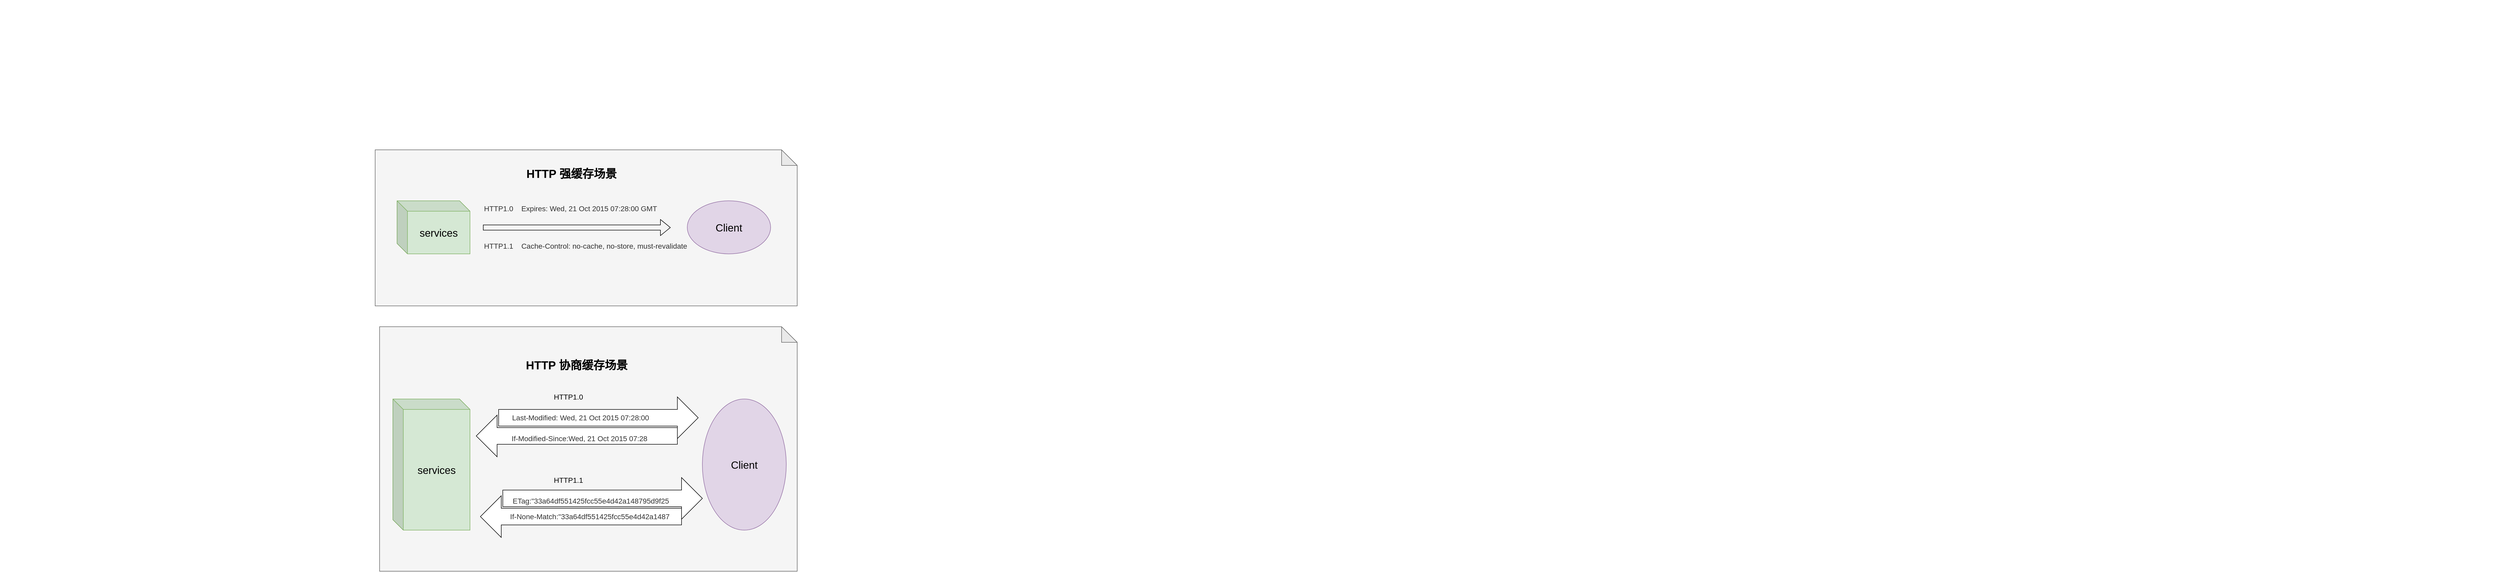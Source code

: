 <mxfile version="24.8.2">
  <diagram name="第 1 页" id="DbmlMGLHzKZM9mg4Dpf4">
    <mxGraphModel dx="5357" dy="940" grid="1" gridSize="10" guides="1" tooltips="1" connect="1" arrows="1" fold="1" page="1" pageScale="1" pageWidth="1654" pageHeight="2336" math="0" shadow="0">
      <root>
        <mxCell id="0" />
        <mxCell id="1" parent="0" />
        <mxCell id="WCnzFGMPaooNy39UXhG2-32" value="" style="shape=note;whiteSpace=wrap;html=1;backgroundOutline=1;darkOpacity=0.05;fillColor=#f5f5f5;fontColor=#333333;strokeColor=#666666;movable=0;resizable=0;rotatable=0;deletable=0;editable=0;locked=1;connectable=0;fontSize=14;" parent="1" vertex="1">
          <mxGeometry x="-1160" y="358" width="810" height="300" as="geometry" />
        </mxCell>
        <mxCell id="WCnzFGMPaooNy39UXhG2-9" value="&lt;font style=&quot;font-size: 20px;&quot;&gt;services&lt;/font&gt;" style="shape=cube;whiteSpace=wrap;html=1;boundedLbl=1;backgroundOutline=1;darkOpacity=0.05;darkOpacity2=0.1;fontSize=14;fillColor=#d5e8d4;strokeColor=#82b366;movable=0;resizable=0;rotatable=0;deletable=0;editable=0;locked=1;connectable=0;" parent="1" vertex="1">
          <mxGeometry x="-1118" y="456" width="140" height="102" as="geometry" />
        </mxCell>
        <mxCell id="WCnzFGMPaooNy39UXhG2-10" value="Client" style="ellipse;whiteSpace=wrap;html=1;fontSize=20;fillColor=#e1d5e7;strokeColor=#9673a6;movable=0;resizable=0;rotatable=0;deletable=0;editable=0;locked=1;connectable=0;" parent="1" vertex="1">
          <mxGeometry x="-561" y="456" width="160" height="102" as="geometry" />
        </mxCell>
        <mxCell id="WCnzFGMPaooNy39UXhG2-11" value="HTTP 强缓存场景" style="text;html=1;align=center;verticalAlign=middle;whiteSpace=wrap;rounded=0;fontStyle=1;fontSize=22;movable=0;resizable=0;rotatable=0;deletable=0;editable=0;locked=1;connectable=0;" parent="1" vertex="1">
          <mxGeometry x="-878" y="390" width="190" height="30" as="geometry" />
        </mxCell>
        <mxCell id="WCnzFGMPaooNy39UXhG2-16" value="&lt;span style=&quot;color: rgba(0, 0, 0, 0); font-family: monospace; font-size: 14px; text-align: start;&quot;&gt;%3CmxGraphModel%3E%3Croot%3E%3CmxCell%20id%3D%220%22%2F%3E%3CmxCell%20id%3D%221%22%20parent%3D%220%22%2F%3E%3CmxCell%20id%3D%222%22%20style%3D%22edgeStyle%3DorthogonalEdgeStyle%3Brounded%3D0%3BorthogonalLoop%3D1%3BjettySize%3Dauto%3Bhtml%3D1%3B%22%20edge%3D%221%22%20parent%3D%221%22%3E%3CmxGeometry%20relative%3D%221%22%20as%3D%22geometry%22%3E%3CmxPoint%20x%3D%22630%22%20y%3D%2285%22%20as%3D%22targetPoint%22%2F%3E%3CmxPoint%20x%3D%22480%22%20y%3D%2285%22%20as%3D%22sourcePoint%22%2F%3E%3C%2FmxGeometry%3E%3C%2FmxCell%3E%3C%2Froot%3E%3C%2FmxGraphModel%3E&lt;/span&gt;" style="text;html=1;align=center;verticalAlign=middle;resizable=0;points=[];autosize=1;strokeColor=none;fillColor=none;movable=0;rotatable=0;deletable=0;editable=0;locked=1;connectable=0;fontSize=14;" parent="1" vertex="1">
          <mxGeometry x="-1803" y="70" width="4720" height="30" as="geometry" />
        </mxCell>
        <mxCell id="WCnzFGMPaooNy39UXhG2-24" value="&lt;span style=&quot;color: rgba(0, 0, 0, 0); font-family: monospace; font-size: 14px; text-align: start;&quot;&gt;%3CmxGraphModel%3E%3Croot%3E%3CmxCell%20id%3D%220%22%2F%3E%3CmxCell%20id%3D%221%22%20parent%3D%220%22%2F%3E%3CmxCell%20id%3D%222%22%20style%3D%22edgeStyle%3DorthogonalEdgeStyle%3Brounded%3D0%3BorthogonalLoop%3D1%3BjettySize%3Dauto%3Bhtml%3D1%3B%22%20edge%3D%221%22%20parent%3D%221%22%3E%3CmxGeometry%20relative%3D%221%22%20as%3D%22geometry%22%3E%3CmxPoint%20x%3D%22630%22%20y%3D%2285%22%20as%3D%22targetPoint%22%2F%3E%3CmxPoint%20x%3D%22480%22%20y%3D%2285%22%20as%3D%22sourcePoint%22%2F%3E%3C%2FmxGeometry%3E%3C%2FmxCell%3E%3C%2Froot%3E%3C%2FmxGraphModel%3E&lt;/span&gt;" style="text;html=1;align=center;verticalAlign=middle;resizable=0;points=[];autosize=1;strokeColor=none;fillColor=none;movable=0;rotatable=0;deletable=0;editable=0;locked=1;connectable=0;fontSize=14;" parent="1" vertex="1">
          <mxGeometry x="-1838" y="118" width="4720" height="30" as="geometry" />
        </mxCell>
        <mxCell id="WCnzFGMPaooNy39UXhG2-26" value="&lt;h1 style=&quot;margin-top: 0px; font-size: 14px;&quot;&gt;&lt;span style=&quot;font-weight: 400; color: rgb(50, 50, 50); font-family: Arial; background-color: rgba(255, 255, 255, 0.01); font-size: 14px;&quot;&gt;HTTP1.0&amp;nbsp; &amp;nbsp; Expires:&lt;/span&gt;&lt;span style=&quot;font-weight: 400; background-color: initial; color: rgb(50, 50, 50); font-family: Arial; font-size: 14px;&quot;&gt;&amp;nbsp;Wed, 21 Oct 2015 07:28:00 GMT&lt;/span&gt;&lt;/h1&gt;" style="text;html=1;whiteSpace=wrap;overflow=hidden;rounded=0;fontSize=14;movable=0;resizable=0;rotatable=0;deletable=0;editable=0;locked=1;connectable=0;" parent="1" vertex="1">
          <mxGeometry x="-953" y="456" width="360" height="50" as="geometry" />
        </mxCell>
        <mxCell id="WCnzFGMPaooNy39UXhG2-28" value="&lt;h1 style=&quot;margin-top: 0px; font-size: 14px;&quot;&gt;&lt;span style=&quot;font-weight: normal; font-size: 14px;&quot;&gt;&lt;span style=&quot;color: rgb(50, 50, 50); font-family: Arial; text-align: center; background-color: rgba(255, 255, 255, 0.01); font-size: 14px;&quot;&gt;HTTP1.1&amp;nbsp; &amp;nbsp; Cache-Control:&amp;nbsp;&lt;/span&gt;&lt;span style=&quot;color: rgb(50, 50, 50); font-family: Arial; text-align: center; background-color: initial; font-size: 14px;&quot;&gt;no-cache, no-store, must-revalidate&lt;/span&gt;&lt;/span&gt;&lt;/h1&gt;" style="text;html=1;whiteSpace=wrap;overflow=hidden;rounded=0;fontSize=14;movable=0;resizable=0;rotatable=0;deletable=0;editable=0;locked=1;connectable=0;" parent="1" vertex="1">
          <mxGeometry x="-953" y="528" width="421" height="50" as="geometry" />
        </mxCell>
        <mxCell id="WCnzFGMPaooNy39UXhG2-29" value="" style="shape=flexArrow;endArrow=classic;html=1;rounded=0;fontSize=14;movable=0;resizable=0;rotatable=0;deletable=0;editable=0;locked=1;connectable=0;" parent="1" edge="1">
          <mxGeometry width="50" height="50" relative="1" as="geometry">
            <mxPoint x="-953" y="507.38" as="sourcePoint" />
            <mxPoint x="-593" y="507.38" as="targetPoint" />
          </mxGeometry>
        </mxCell>
        <mxCell id="WCnzFGMPaooNy39UXhG2-107" value="" style="shape=note;whiteSpace=wrap;html=1;backgroundOutline=1;darkOpacity=0.05;fillColor=#f5f5f5;fontColor=#333333;strokeColor=#666666;movable=0;resizable=0;rotatable=0;deletable=0;editable=0;locked=1;connectable=0;fontSize=14;" parent="1" vertex="1">
          <mxGeometry x="-1151.5" y="698" width="801.5" height="470" as="geometry" />
        </mxCell>
        <mxCell id="WCnzFGMPaooNy39UXhG2-108" value="services" style="shape=cube;whiteSpace=wrap;html=1;boundedLbl=1;backgroundOutline=1;darkOpacity=0.05;darkOpacity2=0.1;fontSize=20;fillColor=#d5e8d4;strokeColor=#82b366;movable=0;resizable=0;rotatable=0;deletable=0;editable=0;locked=1;connectable=0;" parent="1" vertex="1">
          <mxGeometry x="-1126" y="837" width="148" height="252" as="geometry" />
        </mxCell>
        <mxCell id="WCnzFGMPaooNy39UXhG2-109" value="Client" style="ellipse;whiteSpace=wrap;html=1;fontSize=20;fillColor=#e1d5e7;strokeColor=#9673a6;movable=0;resizable=0;rotatable=0;deletable=0;editable=0;locked=1;connectable=0;" parent="1" vertex="1">
          <mxGeometry x="-532" y="837" width="161" height="252" as="geometry" />
        </mxCell>
        <mxCell id="WCnzFGMPaooNy39UXhG2-110" value="HTTP 协商缓存场景" style="text;html=1;align=center;verticalAlign=middle;whiteSpace=wrap;rounded=0;fontStyle=1;fontSize=22;movable=0;resizable=0;rotatable=0;deletable=0;editable=0;locked=1;connectable=0;" parent="1" vertex="1">
          <mxGeometry x="-880.87" y="758" width="215.75" height="30" as="geometry" />
        </mxCell>
        <mxCell id="WCnzFGMPaooNy39UXhG2-111" value="&lt;span style=&quot;color: rgba(0, 0, 0, 0); font-family: monospace; font-size: 14px; text-align: start;&quot;&gt;%3CmxGraphModel%3E%3Croot%3E%3CmxCell%20id%3D%220%22%2F%3E%3CmxCell%20id%3D%221%22%20parent%3D%220%22%2F%3E%3CmxCell%20id%3D%222%22%20style%3D%22edgeStyle%3DorthogonalEdgeStyle%3Brounded%3D0%3BorthogonalLoop%3D1%3BjettySize%3Dauto%3Bhtml%3D1%3B%22%20edge%3D%221%22%20parent%3D%221%22%3E%3CmxGeometry%20relative%3D%221%22%20as%3D%22geometry%22%3E%3CmxPoint%20x%3D%22630%22%20y%3D%2285%22%20as%3D%22targetPoint%22%2F%3E%3CmxPoint%20x%3D%22480%22%20y%3D%2285%22%20as%3D%22sourcePoint%22%2F%3E%3C%2FmxGeometry%3E%3C%2FmxCell%3E%3C%2Froot%3E%3C%2FmxGraphModel%3E&lt;/span&gt;" style="text;html=1;align=center;verticalAlign=middle;resizable=0;points=[];autosize=1;strokeColor=none;fillColor=none;movable=0;rotatable=0;deletable=0;editable=0;locked=1;connectable=0;fontSize=14;" parent="1" vertex="1">
          <mxGeometry x="-1803" y="420" width="4720" height="30" as="geometry" />
        </mxCell>
        <mxCell id="WCnzFGMPaooNy39UXhG2-112" value="&lt;span style=&quot;color: rgba(0, 0, 0, 0); font-family: monospace; font-size: 14px; text-align: start;&quot;&gt;%3CmxGraphModel%3E%3Croot%3E%3CmxCell%20id%3D%220%22%2F%3E%3CmxCell%20id%3D%221%22%20parent%3D%220%22%2F%3E%3CmxCell%20id%3D%222%22%20style%3D%22edgeStyle%3DorthogonalEdgeStyle%3Brounded%3D0%3BorthogonalLoop%3D1%3BjettySize%3Dauto%3Bhtml%3D1%3B%22%20edge%3D%221%22%20parent%3D%221%22%3E%3CmxGeometry%20relative%3D%221%22%20as%3D%22geometry%22%3E%3CmxPoint%20x%3D%22630%22%20y%3D%2285%22%20as%3D%22targetPoint%22%2F%3E%3CmxPoint%20x%3D%22480%22%20y%3D%2285%22%20as%3D%22sourcePoint%22%2F%3E%3C%2FmxGeometry%3E%3C%2FmxCell%3E%3C%2Froot%3E%3C%2FmxGraphModel%3E&lt;/span&gt;" style="text;html=1;align=center;verticalAlign=middle;resizable=0;points=[];autosize=1;strokeColor=none;fillColor=none;movable=0;rotatable=0;deletable=0;editable=0;locked=1;connectable=0;fontSize=14;" parent="1" vertex="1">
          <mxGeometry x="-1880" y="460" width="4720" height="30" as="geometry" />
        </mxCell>
        <mxCell id="WCnzFGMPaooNy39UXhG2-118" value="" style="html=1;shadow=0;dashed=0;align=center;verticalAlign=middle;shape=mxgraph.arrows2.arrow;dy=0.6;dx=40;notch=0;fontSize=14;movable=0;resizable=0;rotatable=0;deletable=0;editable=0;locked=1;connectable=0;" parent="1" vertex="1">
          <mxGeometry x="-923" y="833" width="383" height="80" as="geometry" />
        </mxCell>
        <mxCell id="WCnzFGMPaooNy39UXhG2-113" value="&lt;h1 style=&quot;margin-top: 0px; font-size: 14px;&quot;&gt;&lt;span style=&quot;font-weight: normal; font-size: 14px;&quot;&gt;&lt;font style=&quot;font-size: 14px;&quot;&gt;&lt;span style=&quot;color: rgb(50, 50, 50); font-family: Arial; background-color: rgba(255, 255, 255, 0.01); font-size: 14px;&quot;&gt;&amp;nbsp;&lt;/span&gt;&lt;span style=&quot;background-color: rgba(255, 255, 255, 0.01); color: rgb(50, 50, 50); font-family: Arial; text-align: center; font-size: 14px;&quot;&gt;Last-Modified:&amp;nbsp;&lt;/span&gt;&lt;/font&gt;&lt;/span&gt;&lt;span style=&quot;background-color: initial; color: rgb(50, 50, 50); font-family: Arial; text-align: center; font-size: 14px; font-weight: normal;&quot;&gt;Wed, 21 Oct 2015 07:28:00&amp;nbsp;&lt;/span&gt;&lt;/h1&gt;&lt;div style=&quot;font-size: 14px;&quot;&gt;&lt;span style=&quot;background-color: initial; color: rgb(50, 50, 50); font-family: Arial; text-align: center; font-size: 14px; font-weight: normal;&quot;&gt;&lt;br style=&quot;font-size: 14px;&quot;&gt;&lt;/span&gt;&lt;/div&gt;" style="text;html=1;whiteSpace=wrap;overflow=hidden;rounded=0;fontSize=14;movable=0;resizable=0;rotatable=0;deletable=0;editable=0;locked=1;connectable=0;" parent="1" vertex="1">
          <mxGeometry x="-903.5" y="858" width="360" height="50" as="geometry" />
        </mxCell>
        <mxCell id="WCnzFGMPaooNy39UXhG2-119" value="" style="html=1;shadow=0;dashed=0;align=center;verticalAlign=middle;shape=mxgraph.arrows2.arrow;dy=0.6;dx=40;flipH=1;notch=0;fontSize=14;movable=0;resizable=0;rotatable=0;deletable=0;editable=0;locked=1;connectable=0;" parent="1" vertex="1">
          <mxGeometry x="-966" y="868" width="386" height="80" as="geometry" />
        </mxCell>
        <mxCell id="WCnzFGMPaooNy39UXhG2-122" value="&lt;h1 style=&quot;margin-top: 0px; font-size: 14px;&quot;&gt;&lt;span style=&quot;font-weight: normal; font-size: 14px;&quot;&gt;&lt;span style=&quot;text-align: center; color: rgb(50, 50, 50); font-family: Arial; background-color: rgba(255, 255, 255, 0.01); font-size: 14px;&quot;&gt;If-Modified-Since:&lt;/span&gt;&lt;span style=&quot;text-align: center; background-color: initial; color: rgb(50, 50, 50); font-family: Arial; font-size: 14px;&quot;&gt;Wed, 21 Oct 2015 07:28&lt;/span&gt;&lt;/span&gt;&lt;/h1&gt;" style="text;html=1;whiteSpace=wrap;overflow=hidden;rounded=0;fontSize=14;movable=0;resizable=0;rotatable=0;deletable=0;editable=0;locked=1;connectable=0;" parent="1" vertex="1">
          <mxGeometry x="-900" y="898" width="410" height="40" as="geometry" />
        </mxCell>
        <mxCell id="WCnzFGMPaooNy39UXhG2-123" value="&lt;h1 style=&quot;margin-top: 0px; font-size: 14px;&quot;&gt;&lt;span style=&quot;font-weight: normal; font-size: 14px;&quot;&gt;&lt;span style=&quot;text-align: center; color: rgb(50, 50, 50); font-family: Arial; background-color: rgba(255, 255, 255, 0.01); font-size: 14px;&quot;&gt;HTTP1.0&amp;nbsp; If-Modified-Since:&lt;/span&gt;&lt;span style=&quot;text-align: center; background-color: initial; color: rgb(50, 50, 50); font-family: Arial; font-size: 14px;&quot;&gt;Wed, 21 Oct 2015 07:28&lt;/span&gt;&lt;/span&gt;&lt;/h1&gt;" style="text;html=1;whiteSpace=wrap;overflow=hidden;rounded=0;fontSize=14;movable=0;resizable=0;rotatable=0;deletable=0;editable=0;locked=1;connectable=0;" parent="1" vertex="1">
          <mxGeometry x="-915" y="1053" width="410" height="40" as="geometry" />
        </mxCell>
        <mxCell id="WCnzFGMPaooNy39UXhG2-124" value="" style="html=1;shadow=0;dashed=0;align=center;verticalAlign=middle;shape=mxgraph.arrows2.arrow;dy=0.6;dx=40;flipH=1;notch=0;fontSize=14;movable=0;resizable=0;rotatable=0;deletable=0;editable=0;locked=1;connectable=0;" parent="1" vertex="1">
          <mxGeometry x="-958" y="1023" width="386" height="80" as="geometry" />
        </mxCell>
        <mxCell id="WCnzFGMPaooNy39UXhG2-125" value="&lt;h1 style=&quot;margin-top: 0px; font-size: 14px;&quot;&gt;&lt;span style=&quot;color: rgb(50, 50, 50); font-family: Arial; text-align: center; background-color: rgba(255, 255, 255, 0.01); font-weight: normal; font-size: 14px;&quot;&gt;If-None-Match:&lt;/span&gt;&lt;span style=&quot;background-color: initial; font-weight: normal; color: rgb(50, 50, 50); font-family: Arial; text-align: center; font-size: 14px;&quot;&gt;&quot;33a64df551425fcc55e4d42a1487&lt;/span&gt;&lt;/h1&gt;&lt;div style=&quot;font-size: 14px;&quot;&gt;&lt;span style=&quot;background-color: initial; font-weight: normal; color: rgb(50, 50, 50); font-family: Arial; text-align: center; font-size: 14px;&quot;&gt;&lt;br style=&quot;font-size: 14px;&quot;&gt;&lt;/span&gt;&lt;/div&gt;" style="text;html=1;whiteSpace=wrap;overflow=hidden;rounded=0;fontSize=14;movable=0;resizable=0;rotatable=0;deletable=0;editable=0;locked=1;connectable=0;" parent="1" vertex="1">
          <mxGeometry x="-903.5" y="1048" width="403.5" height="50" as="geometry" />
        </mxCell>
        <mxCell id="WCnzFGMPaooNy39UXhG2-126" value="" style="html=1;shadow=0;dashed=0;align=center;verticalAlign=middle;shape=mxgraph.arrows2.arrow;dy=0.6;dx=40;notch=0;fontSize=14;movable=0;resizable=0;rotatable=0;deletable=0;editable=0;locked=1;connectable=0;" parent="1" vertex="1">
          <mxGeometry x="-915" y="988" width="383" height="80" as="geometry" />
        </mxCell>
        <mxCell id="WCnzFGMPaooNy39UXhG2-127" value="&lt;h1 style=&quot;margin-top: 0px; font-size: 14px;&quot;&gt;&lt;font style=&quot;font-weight: normal; font-size: 14px;&quot;&gt;&lt;span style=&quot;background-color: rgba(255, 255, 255, 0.01); color: rgb(50, 50, 50); font-family: Arial; text-align: center; font-size: 14px;&quot;&gt;ETag:&lt;/span&gt;&lt;/font&gt;&lt;span style=&quot;background-color: initial; color: rgb(50, 50, 50); font-family: Arial; text-align: center; font-weight: normal; font-size: 14px;&quot;&gt;&quot;33a64df551425fcc55e4d42a148795d9f25&lt;/span&gt;&lt;/h1&gt;&lt;div style=&quot;font-size: 14px;&quot;&gt;&lt;span style=&quot;background-color: initial; color: rgb(50, 50, 50); font-family: Arial; text-align: center; font-weight: normal; font-size: 14px;&quot;&gt;&lt;br style=&quot;font-size: 14px;&quot;&gt;&lt;/span&gt;&lt;/div&gt;" style="text;html=1;whiteSpace=wrap;overflow=hidden;rounded=0;fontSize=14;movable=0;resizable=0;rotatable=0;deletable=0;editable=0;locked=1;connectable=0;" parent="1" vertex="1">
          <mxGeometry x="-898" y="1018" width="360" height="50" as="geometry" />
        </mxCell>
        <mxCell id="WCnzFGMPaooNy39UXhG2-129" value="HTTP1.0" style="text;strokeColor=none;fillColor=none;align=left;verticalAlign=middle;spacingLeft=4;spacingRight=4;overflow=hidden;points=[[0,0.5],[1,0.5]];portConstraint=eastwest;rotatable=0;whiteSpace=wrap;html=1;fontSize=14;movable=0;resizable=0;deletable=0;editable=0;locked=1;connectable=0;" parent="1" vertex="1">
          <mxGeometry x="-823" y="818" width="80" height="30" as="geometry" />
        </mxCell>
        <mxCell id="WCnzFGMPaooNy39UXhG2-130" value="HTTP1.1" style="text;strokeColor=none;fillColor=none;align=left;verticalAlign=middle;spacingLeft=4;spacingRight=4;overflow=hidden;points=[[0,0.5],[1,0.5]];portConstraint=eastwest;rotatable=0;whiteSpace=wrap;html=1;fontSize=14;movable=0;resizable=0;deletable=0;editable=0;locked=1;connectable=0;" parent="1" vertex="1">
          <mxGeometry x="-823" y="978" width="80" height="30" as="geometry" />
        </mxCell>
      </root>
    </mxGraphModel>
  </diagram>
</mxfile>
